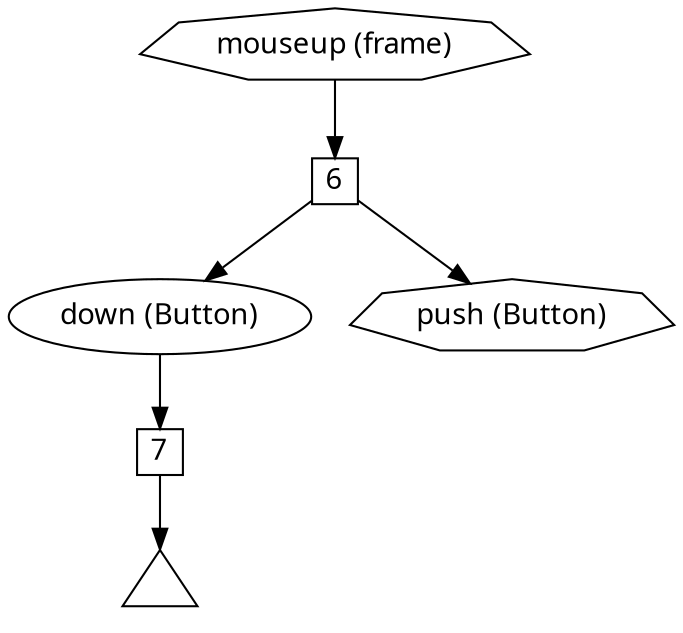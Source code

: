 digraph bender {
  node [fontname="Avenir Next"];
  edge [fontname="Avenir Next"];

  mouseup [label="mouseup (frame)", shape=septagon];
  down [label="down (Button)"];
  pushed [label="push (Button)", shape=septagon];
  w6 [label="6", shape=square, fixedsize=true, width=0.3];
  mouseup -> w6;
  w6 -> down;
  w6 -> pushed;

  w7 [label="7", shape=square, fixedsize=true, width=0.3];
  t [label="", shape=triangle, fixedsize=true, width=0.5];
  down -> w7;
  w7 -> t;


}
